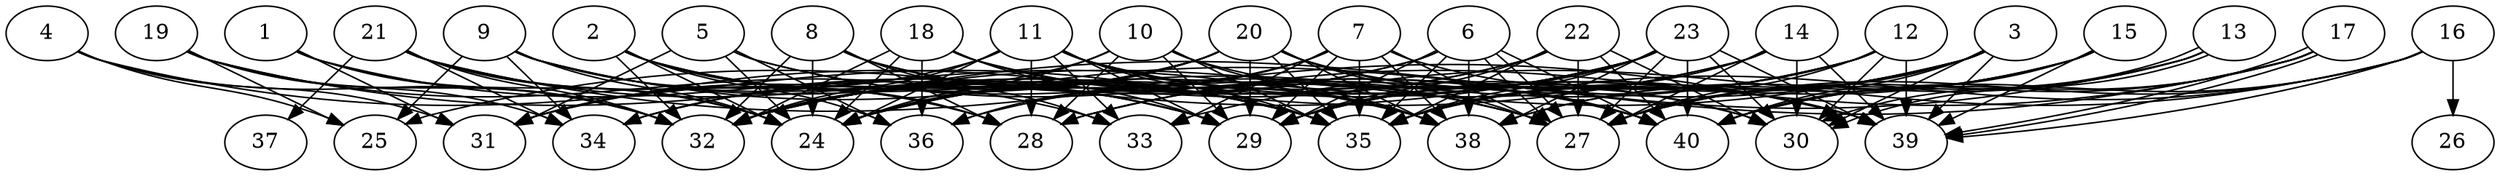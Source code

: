 // DAG (tier=3-complex, mode=compute, n=40, ccr=0.490, fat=0.745, density=0.728, regular=0.396, jump=0.211, mindata=1048576, maxdata=16777216)
// DAG automatically generated by daggen at Sun Aug 24 16:33:34 2025
// /home/ermia/Project/Environments/daggen/bin/daggen --dot --ccr 0.490 --fat 0.745 --regular 0.396 --density 0.728 --jump 0.211 --mindata 1048576 --maxdata 16777216 -n 40 
digraph G {
  1 [size="343969967467540928", alpha="0.11", expect_size="171984983733770464"]
  1 -> 24 [size ="160049808801792"]
  1 -> 29 [size ="160049808801792"]
  1 -> 31 [size ="160049808801792"]
  1 -> 32 [size ="160049808801792"]
  2 [size="4544784390653869031424", alpha="0.01", expect_size="2272392195326934515712"]
  2 -> 24 [size ="2194988133777408"]
  2 -> 28 [size ="2194988133777408"]
  2 -> 29 [size ="2194988133777408"]
  2 -> 32 [size ="2194988133777408"]
  2 -> 35 [size ="2194988133777408"]
  2 -> 36 [size ="2194988133777408"]
  3 [size="47997149835392200", alpha="0.14", expect_size="23998574917696100"]
  3 -> 27 [size ="971754545610752"]
  3 -> 28 [size ="971754545610752"]
  3 -> 29 [size ="971754545610752"]
  3 -> 30 [size ="971754545610752"]
  3 -> 32 [size ="971754545610752"]
  3 -> 35 [size ="971754545610752"]
  3 -> 39 [size ="971754545610752"]
  3 -> 40 [size ="971754545610752"]
  4 [size="73692728193995296", alpha="0.05", expect_size="36846364096997648"]
  4 -> 25 [size ="1957789781983232"]
  4 -> 31 [size ="1957789781983232"]
  4 -> 32 [size ="1957789781983232"]
  4 -> 35 [size ="1957789781983232"]
  5 [size="67367434676703408", alpha="0.14", expect_size="33683717338351704"]
  5 -> 24 [size ="1232646252265472"]
  5 -> 27 [size ="1232646252265472"]
  5 -> 31 [size ="1232646252265472"]
  5 -> 36 [size ="1232646252265472"]
  5 -> 40 [size ="1232646252265472"]
  6 [size="5510566624548103168", alpha="0.10", expect_size="2755283312274051584"]
  6 -> 27 [size ="1849129458204672"]
  6 -> 27 [size ="1849129458204672"]
  6 -> 29 [size ="1849129458204672"]
  6 -> 32 [size ="1849129458204672"]
  6 -> 34 [size ="1849129458204672"]
  6 -> 35 [size ="1849129458204672"]
  6 -> 38 [size ="1849129458204672"]
  6 -> 40 [size ="1849129458204672"]
  7 [size="45212982468920999936", alpha="0.08", expect_size="22606491234460499968"]
  7 -> 24 [size ="101531022000128"]
  7 -> 27 [size ="101531022000128"]
  7 -> 29 [size ="101531022000128"]
  7 -> 33 [size ="101531022000128"]
  7 -> 35 [size ="101531022000128"]
  7 -> 36 [size ="101531022000128"]
  7 -> 38 [size ="101531022000128"]
  7 -> 39 [size ="101531022000128"]
  8 [size="4503608475414368878592", alpha="0.04", expect_size="2251804237707184439296"]
  8 -> 24 [size ="2181710250770432"]
  8 -> 27 [size ="2181710250770432"]
  8 -> 28 [size ="2181710250770432"]
  8 -> 32 [size ="2181710250770432"]
  8 -> 33 [size ="2181710250770432"]
  8 -> 35 [size ="2181710250770432"]
  9 [size="721582866689895", alpha="0.20", expect_size="360791433344947"]
  9 -> 24 [size ="12160260374528"]
  9 -> 25 [size ="12160260374528"]
  9 -> 27 [size ="12160260374528"]
  9 -> 28 [size ="12160260374528"]
  9 -> 29 [size ="12160260374528"]
  9 -> 34 [size ="12160260374528"]
  9 -> 35 [size ="12160260374528"]
  10 [size="2717667023369428533248", alpha="0.09", expect_size="1358833511684714266624"]
  10 -> 24 [size ="1557952276201472"]
  10 -> 28 [size ="1557952276201472"]
  10 -> 29 [size ="1557952276201472"]
  10 -> 32 [size ="1557952276201472"]
  10 -> 35 [size ="1557952276201472"]
  10 -> 38 [size ="1557952276201472"]
  10 -> 40 [size ="1557952276201472"]
  11 [size="17513420854408914", alpha="0.10", expect_size="8756710427204457"]
  11 -> 24 [size ="862853594611712"]
  11 -> 28 [size ="862853594611712"]
  11 -> 29 [size ="862853594611712"]
  11 -> 31 [size ="862853594611712"]
  11 -> 32 [size ="862853594611712"]
  11 -> 33 [size ="862853594611712"]
  11 -> 35 [size ="862853594611712"]
  11 -> 38 [size ="862853594611712"]
  11 -> 39 [size ="862853594611712"]
  11 -> 40 [size ="862853594611712"]
  12 [size="2110265466707324698624", alpha="0.09", expect_size="1055132733353662349312"]
  12 -> 27 [size ="1316178265899008"]
  12 -> 28 [size ="1316178265899008"]
  12 -> 29 [size ="1316178265899008"]
  12 -> 30 [size ="1316178265899008"]
  12 -> 35 [size ="1316178265899008"]
  12 -> 36 [size ="1316178265899008"]
  12 -> 39 [size ="1316178265899008"]
  13 [size="3247767574384027369472", alpha="0.15", expect_size="1623883787192013684736"]
  13 -> 24 [size ="1754472699133952"]
  13 -> 27 [size ="1754472699133952"]
  13 -> 30 [size ="1754472699133952"]
  13 -> 30 [size ="1754472699133952"]
  13 -> 38 [size ="1754472699133952"]
  14 [size="1706430516870630400", alpha="0.17", expect_size="853215258435315200"]
  14 -> 24 [size ="1176359363674112"]
  14 -> 27 [size ="1176359363674112"]
  14 -> 30 [size ="1176359363674112"]
  14 -> 31 [size ="1176359363674112"]
  14 -> 35 [size ="1176359363674112"]
  14 -> 39 [size ="1176359363674112"]
  15 [size="1186340763755429756928", alpha="0.12", expect_size="593170381877714878464"]
  15 -> 29 [size ="896526138212352"]
  15 -> 35 [size ="896526138212352"]
  15 -> 38 [size ="896526138212352"]
  15 -> 39 [size ="896526138212352"]
  15 -> 40 [size ="896526138212352"]
  16 [size="2877320043951913984", alpha="0.17", expect_size="1438660021975956992"]
  16 -> 26 [size ="1646046753062912"]
  16 -> 27 [size ="1646046753062912"]
  16 -> 33 [size ="1646046753062912"]
  16 -> 35 [size ="1646046753062912"]
  16 -> 39 [size ="1646046753062912"]
  16 -> 40 [size ="1646046753062912"]
  17 [size="477888955992244224000", alpha="0.05", expect_size="238944477996122112000"]
  17 -> 27 [size ="488999013580800"]
  17 -> 28 [size ="488999013580800"]
  17 -> 32 [size ="488999013580800"]
  17 -> 39 [size ="488999013580800"]
  17 -> 39 [size ="488999013580800"]
  17 -> 40 [size ="488999013580800"]
  18 [size="399937626368376832000", alpha="0.20", expect_size="199968813184188416000"]
  18 -> 24 [size ="434261668659200"]
  18 -> 29 [size ="434261668659200"]
  18 -> 30 [size ="434261668659200"]
  18 -> 32 [size ="434261668659200"]
  18 -> 36 [size ="434261668659200"]
  18 -> 38 [size ="434261668659200"]
  19 [size="17825070070758375424", alpha="0.17", expect_size="8912535035379187712"]
  19 -> 25 [size ="54589713809408"]
  19 -> 32 [size ="54589713809408"]
  19 -> 33 [size ="54589713809408"]
  19 -> 34 [size ="54589713809408"]
  19 -> 38 [size ="54589713809408"]
  20 [size="2036609342665157888", alpha="0.15", expect_size="1018304671332578944"]
  20 -> 24 [size ="1781263732047872"]
  20 -> 27 [size ="1781263732047872"]
  20 -> 29 [size ="1781263732047872"]
  20 -> 30 [size ="1781263732047872"]
  20 -> 31 [size ="1781263732047872"]
  20 -> 32 [size ="1781263732047872"]
  20 -> 34 [size ="1781263732047872"]
  20 -> 35 [size ="1781263732047872"]
  20 -> 38 [size ="1781263732047872"]
  20 -> 40 [size ="1781263732047872"]
  21 [size="19924853099197500", alpha="0.14", expect_size="9962426549598750"]
  21 -> 24 [size ="13981133570048"]
  21 -> 28 [size ="13981133570048"]
  21 -> 32 [size ="13981133570048"]
  21 -> 34 [size ="13981133570048"]
  21 -> 35 [size ="13981133570048"]
  21 -> 37 [size ="13981133570048"]
  21 -> 39 [size ="13981133570048"]
  22 [size="95027356658919584", alpha="0.10", expect_size="47513678329459792"]
  22 -> 27 [size ="1812940936183808"]
  22 -> 29 [size ="1812940936183808"]
  22 -> 30 [size ="1812940936183808"]
  22 -> 32 [size ="1812940936183808"]
  22 -> 34 [size ="1812940936183808"]
  22 -> 35 [size ="1812940936183808"]
  22 -> 40 [size ="1812940936183808"]
  23 [size="862441372778397952", alpha="0.04", expect_size="431220686389198976"]
  23 -> 24 [size ="347689715761152"]
  23 -> 25 [size ="347689715761152"]
  23 -> 27 [size ="347689715761152"]
  23 -> 29 [size ="347689715761152"]
  23 -> 30 [size ="347689715761152"]
  23 -> 32 [size ="347689715761152"]
  23 -> 35 [size ="347689715761152"]
  23 -> 38 [size ="347689715761152"]
  23 -> 39 [size ="347689715761152"]
  23 -> 40 [size ="347689715761152"]
  24 [size="19483873393528072", alpha="0.16", expect_size="9741936696764036"]
  25 [size="28170156391970092", alpha="0.17", expect_size="14085078195985046"]
  26 [size="71463165795668848", alpha="0.18", expect_size="35731582897834424"]
  27 [size="22044271109850316", alpha="0.09", expect_size="11022135554925158"]
  28 [size="1285006492629165146112", alpha="0.13", expect_size="642503246314582573056"]
  29 [size="871215914762939400192", alpha="0.09", expect_size="435607957381469700096"]
  30 [size="2065189323850448384", alpha="0.18", expect_size="1032594661925224192"]
  31 [size="2400075825283072000000", alpha="0.03", expect_size="1200037912641536000000"]
  32 [size="29314539820021652", alpha="0.06", expect_size="14657269910010826"]
  33 [size="1787557268297171", alpha="0.17", expect_size="893778634148585"]
  34 [size="67963392016345064", alpha="0.05", expect_size="33981696008172532"]
  35 [size="9375651535857664", alpha="0.19", expect_size="4687825767928832"]
  36 [size="1957477235619391232", alpha="0.01", expect_size="978738617809695616"]
  37 [size="1571616354804156071936", alpha="0.04", expect_size="785808177402078035968"]
  38 [size="57399459315166688", alpha="0.13", expect_size="28699729657583344"]
  39 [size="448753476785255872", alpha="0.07", expect_size="224376738392627936"]
  40 [size="15688592956442196", alpha="0.08", expect_size="7844296478221098"]
}